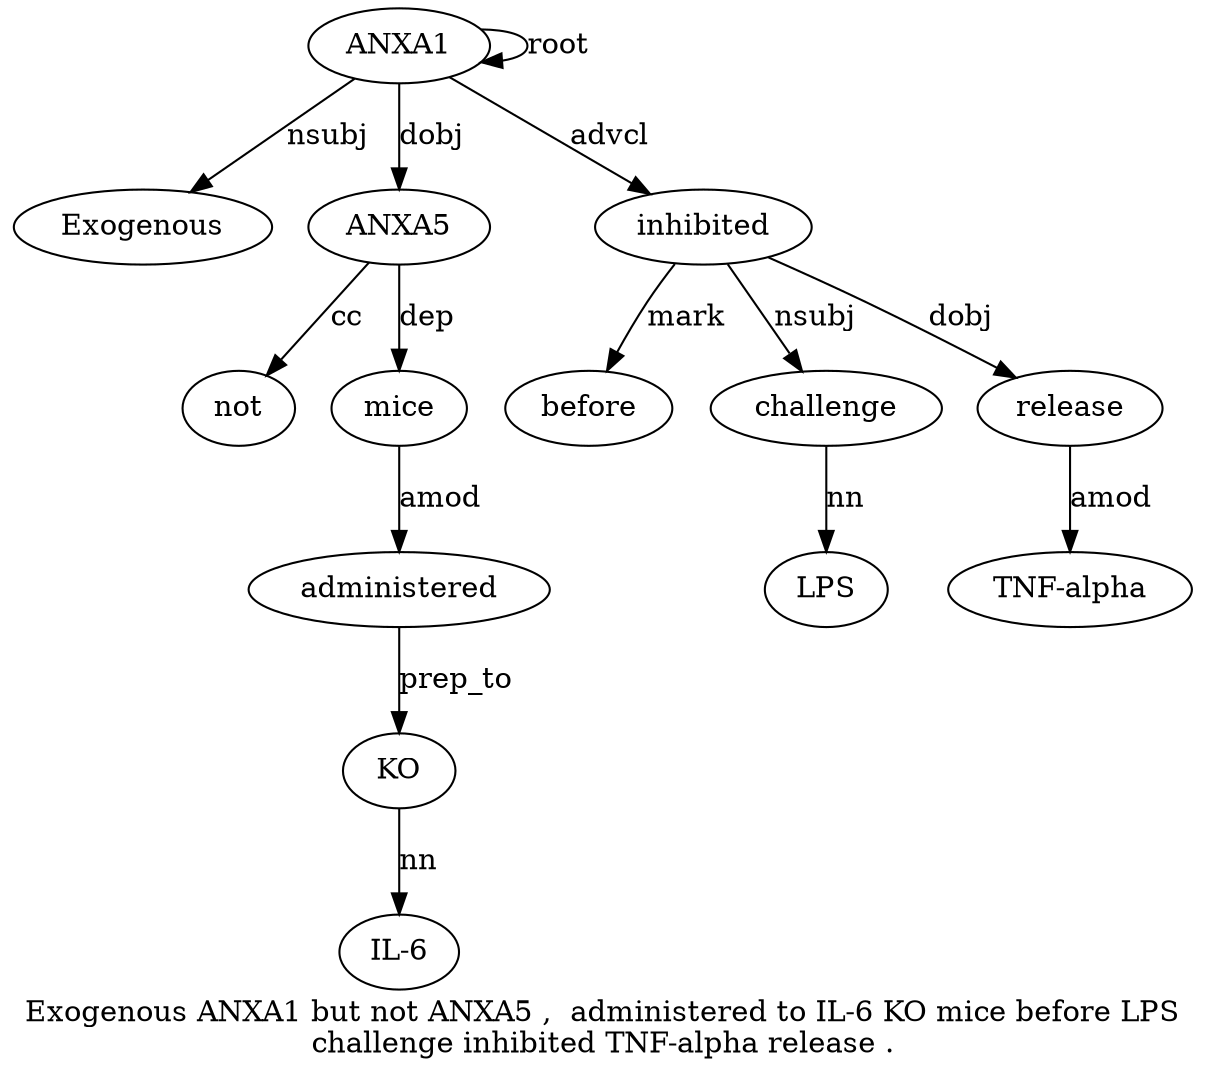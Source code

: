digraph "Exogenous ANXA1 but not ANXA5 ,  administered to IL-6 KO mice before LPS challenge inhibited TNF-alpha release ." {
label="Exogenous ANXA1 but not ANXA5 ,  administered to IL-6 KO mice before LPS
challenge inhibited TNF-alpha release .";
ANXA12 [style=filled, fillcolor=white, label=ANXA1];
Exogenous1 [style=filled, fillcolor=white, label=Exogenous];
ANXA12 -> Exogenous1  [label=nsubj];
ANXA12 -> ANXA12  [label=root];
ANXA5 [style=filled, fillcolor=white, label=ANXA5];
not4 [style=filled, fillcolor=white, label=not];
ANXA5 -> not4  [label=cc];
ANXA12 -> ANXA5  [label=dobj];
mice11 [style=filled, fillcolor=white, label=mice];
administered7 [style=filled, fillcolor=white, label=administered];
mice11 -> administered7  [label=amod];
KO10 [style=filled, fillcolor=white, label=KO];
"IL-69" [style=filled, fillcolor=white, label="IL-6"];
KO10 -> "IL-69"  [label=nn];
administered7 -> KO10  [label=prep_to];
ANXA5 -> mice11  [label=dep];
inhibited15 [style=filled, fillcolor=white, label=inhibited];
before12 [style=filled, fillcolor=white, label=before];
inhibited15 -> before12  [label=mark];
challenge14 [style=filled, fillcolor=white, label=challenge];
LPS13 [style=filled, fillcolor=white, label=LPS];
challenge14 -> LPS13  [label=nn];
inhibited15 -> challenge14  [label=nsubj];
ANXA12 -> inhibited15  [label=advcl];
release17 [style=filled, fillcolor=white, label=release];
"TNF-alpha16" [style=filled, fillcolor=white, label="TNF-alpha"];
release17 -> "TNF-alpha16"  [label=amod];
inhibited15 -> release17  [label=dobj];
}
